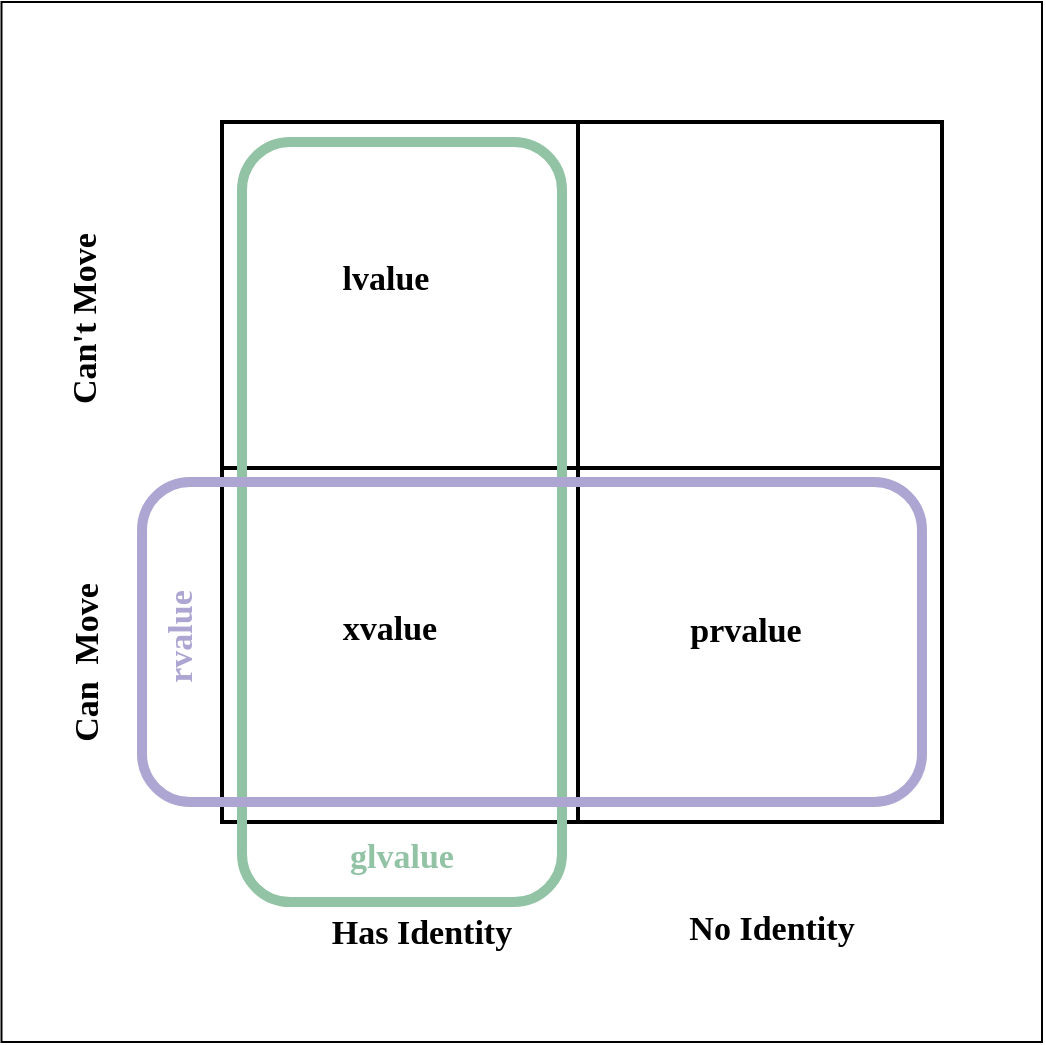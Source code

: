 <mxfile version="12.5.5" type="device"><diagram id="INA71noBTIXwVDzcqwBW" name="Page-1"><mxGraphModel dx="2318" dy="2357" grid="1" gridSize="10" guides="1" tooltips="1" connect="1" arrows="1" fold="1" page="1" pageScale="1" pageWidth="850" pageHeight="1100" math="0" shadow="0"><root><mxCell id="0"/><mxCell id="1" parent="0"/><mxCell id="-DIrQIPHo26oxaKhP44r-8" value="" style="shape=internalStorage;whiteSpace=wrap;html=1;backgroundOutline=1;dx=178;dy=173;strokeWidth=2;" parent="1" vertex="1"><mxGeometry x="280" y="-200" width="360" height="350" as="geometry"/></mxCell><mxCell id="-DIrQIPHo26oxaKhP44r-9" value="&lt;div style=&quot;font-size: 17px;&quot;&gt;Can&amp;nbsp; Move&lt;/div&gt;&lt;div style=&quot;font-size: 17px;&quot;&gt;&lt;br style=&quot;font-size: 17px;&quot;&gt;&lt;/div&gt;" style="text;html=1;strokeColor=none;fillColor=none;align=center;verticalAlign=middle;whiteSpace=wrap;rounded=0;rotation=270;fontSize=17;fontFamily=Verdana;fontStyle=1" parent="1" vertex="1"><mxGeometry x="154.75" y="44.25" width="135" height="52.5" as="geometry"/></mxCell><mxCell id="-DIrQIPHo26oxaKhP44r-10" value="&lt;div&gt;Can't Move&lt;/div&gt;" style="text;html=1;strokeColor=none;fillColor=none;align=center;verticalAlign=middle;whiteSpace=wrap;rounded=0;rotation=270;fontSize=17;fontFamily=Verdana;fontStyle=1" parent="1" vertex="1"><mxGeometry x="143.75" y="-127.75" width="135" height="52.5" as="geometry"/></mxCell><mxCell id="-DIrQIPHo26oxaKhP44r-12" value="No Identity" style="text;html=1;strokeColor=none;fillColor=none;align=center;verticalAlign=middle;whiteSpace=wrap;rounded=0;fontFamily=Verdana;fontSize=17;fontStyle=1" parent="1" vertex="1"><mxGeometry x="490" y="194" width="130" height="20" as="geometry"/></mxCell><mxCell id="-DIrQIPHo26oxaKhP44r-13" value="Has Identity" style="text;html=1;strokeColor=none;fillColor=none;align=center;verticalAlign=middle;whiteSpace=wrap;rounded=0;fontFamily=Verdana;fontSize=17;fontStyle=1" parent="1" vertex="1"><mxGeometry x="315" y="196" width="130" height="20" as="geometry"/></mxCell><mxCell id="-DIrQIPHo26oxaKhP44r-15" value="lvalue" style="text;html=1;strokeColor=none;fillColor=none;align=center;verticalAlign=middle;whiteSpace=wrap;rounded=0;fontFamily=Verdana;fontSize=17;fontStyle=1" parent="1" vertex="1"><mxGeometry x="332" y="-130.75" width="60" height="20" as="geometry"/></mxCell><mxCell id="-DIrQIPHo26oxaKhP44r-16" value="xvalue" style="text;html=1;strokeColor=none;fillColor=none;align=center;verticalAlign=middle;whiteSpace=wrap;rounded=0;fontFamily=Verdana;fontSize=17;fontStyle=1" parent="1" vertex="1"><mxGeometry x="334" y="44.25" width="60" height="20" as="geometry"/></mxCell><mxCell id="-DIrQIPHo26oxaKhP44r-17" value="prvalue" style="text;html=1;strokeColor=none;fillColor=none;align=center;verticalAlign=middle;whiteSpace=wrap;rounded=0;fontFamily=Verdana;fontSize=17;fontStyle=1" parent="1" vertex="1"><mxGeometry x="512" y="45.25" width="60" height="20" as="geometry"/></mxCell><mxCell id="-DIrQIPHo26oxaKhP44r-18" value="" style="rounded=1;whiteSpace=wrap;html=1;fontFamily=Verdana;fontSize=17;fillColor=none;strokeColor=#92c3a5;strokeWidth=5;" parent="1" vertex="1"><mxGeometry x="290" y="-190" width="160" height="380" as="geometry"/></mxCell><mxCell id="-DIrQIPHo26oxaKhP44r-20" value="" style="rounded=1;whiteSpace=wrap;html=1;strokeColor=#ada6d2;strokeWidth=5;fillColor=none;fontFamily=Verdana;fontSize=17;" parent="1" vertex="1"><mxGeometry x="240" y="-20" width="390" height="160" as="geometry"/></mxCell><mxCell id="-DIrQIPHo26oxaKhP44r-21" value="glvalue" style="text;html=1;align=center;verticalAlign=middle;whiteSpace=wrap;rounded=0;fontFamily=Verdana;fontSize=17;fillColor=none;strokeWidth=3;fontStyle=1;fontColor=#92c3a5;" parent="1" vertex="1"><mxGeometry x="330" y="153" width="80" height="30" as="geometry"/></mxCell><mxCell id="-DIrQIPHo26oxaKhP44r-24" value="rvalue" style="text;html=1;strokeColor=none;fillColor=none;align=center;verticalAlign=middle;whiteSpace=wrap;rounded=0;fontFamily=Verdana;fontSize=17;fontColor=#ada6d2;fontStyle=1;rotation=270;" parent="1" vertex="1"><mxGeometry x="220" y="47.25" width="80" height="20" as="geometry"/></mxCell><mxCell id="zVgKYFKKbSwqFpr5ABv1-1" value="" style="rounded=0;whiteSpace=wrap;html=1;fillColor=none;" vertex="1" parent="1"><mxGeometry x="169.75" y="-260" width="520.25" height="520" as="geometry"/></mxCell></root></mxGraphModel></diagram></mxfile>